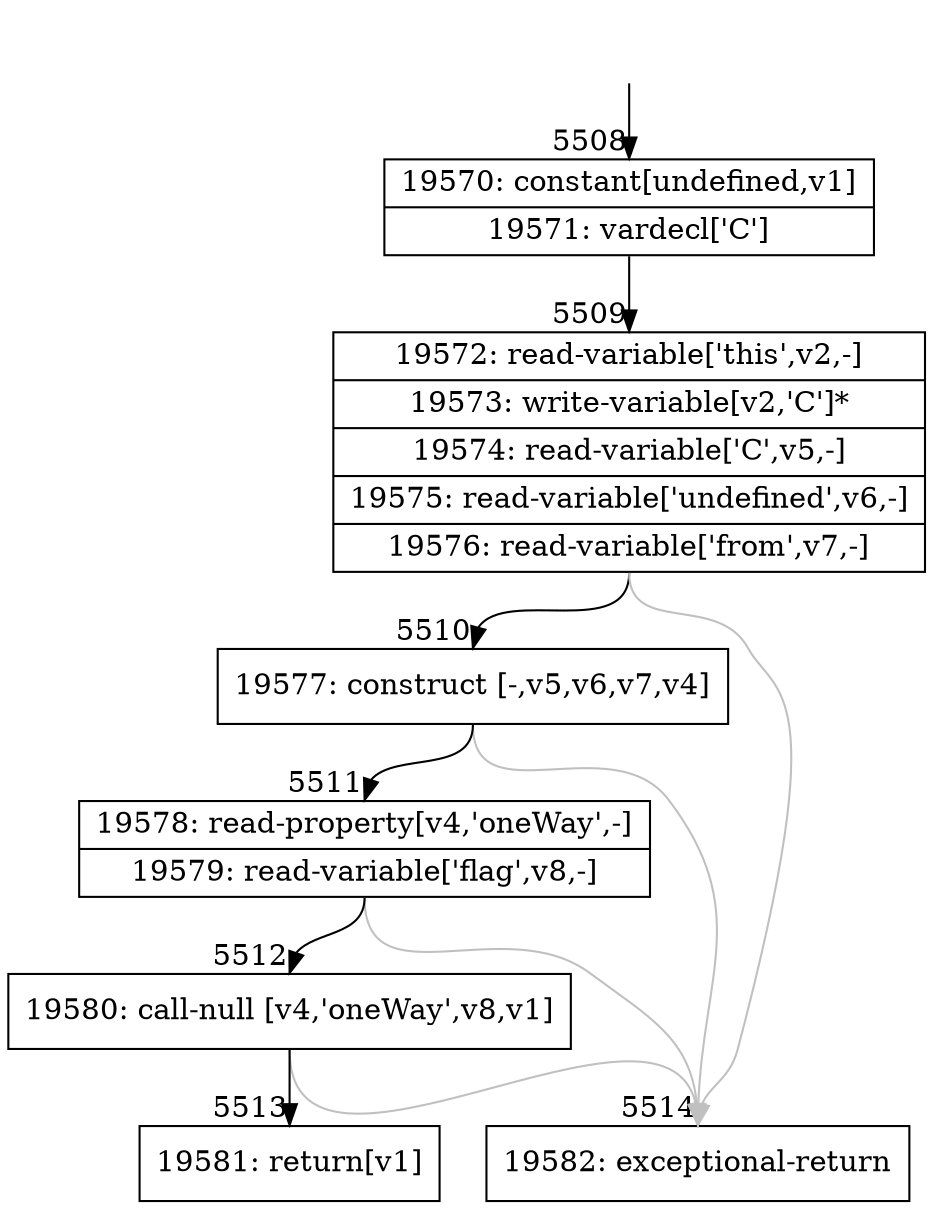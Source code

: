 digraph {
rankdir="TD"
BB_entry444[shape=none,label=""];
BB_entry444 -> BB5508 [tailport=s, headport=n, headlabel="    5508"]
BB5508 [shape=record label="{19570: constant[undefined,v1]|19571: vardecl['C']}" ] 
BB5508 -> BB5509 [tailport=s, headport=n, headlabel="      5509"]
BB5509 [shape=record label="{19572: read-variable['this',v2,-]|19573: write-variable[v2,'C']*|19574: read-variable['C',v5,-]|19575: read-variable['undefined',v6,-]|19576: read-variable['from',v7,-]}" ] 
BB5509 -> BB5510 [tailport=s, headport=n, headlabel="      5510"]
BB5509 -> BB5514 [tailport=s, headport=n, color=gray, headlabel="      5514"]
BB5510 [shape=record label="{19577: construct [-,v5,v6,v7,v4]}" ] 
BB5510 -> BB5511 [tailport=s, headport=n, headlabel="      5511"]
BB5510 -> BB5514 [tailport=s, headport=n, color=gray]
BB5511 [shape=record label="{19578: read-property[v4,'oneWay',-]|19579: read-variable['flag',v8,-]}" ] 
BB5511 -> BB5512 [tailport=s, headport=n, headlabel="      5512"]
BB5511 -> BB5514 [tailport=s, headport=n, color=gray]
BB5512 [shape=record label="{19580: call-null [v4,'oneWay',v8,v1]}" ] 
BB5512 -> BB5513 [tailport=s, headport=n, headlabel="      5513"]
BB5512 -> BB5514 [tailport=s, headport=n, color=gray]
BB5513 [shape=record label="{19581: return[v1]}" ] 
BB5514 [shape=record label="{19582: exceptional-return}" ] 
//#$~ 9960
}
